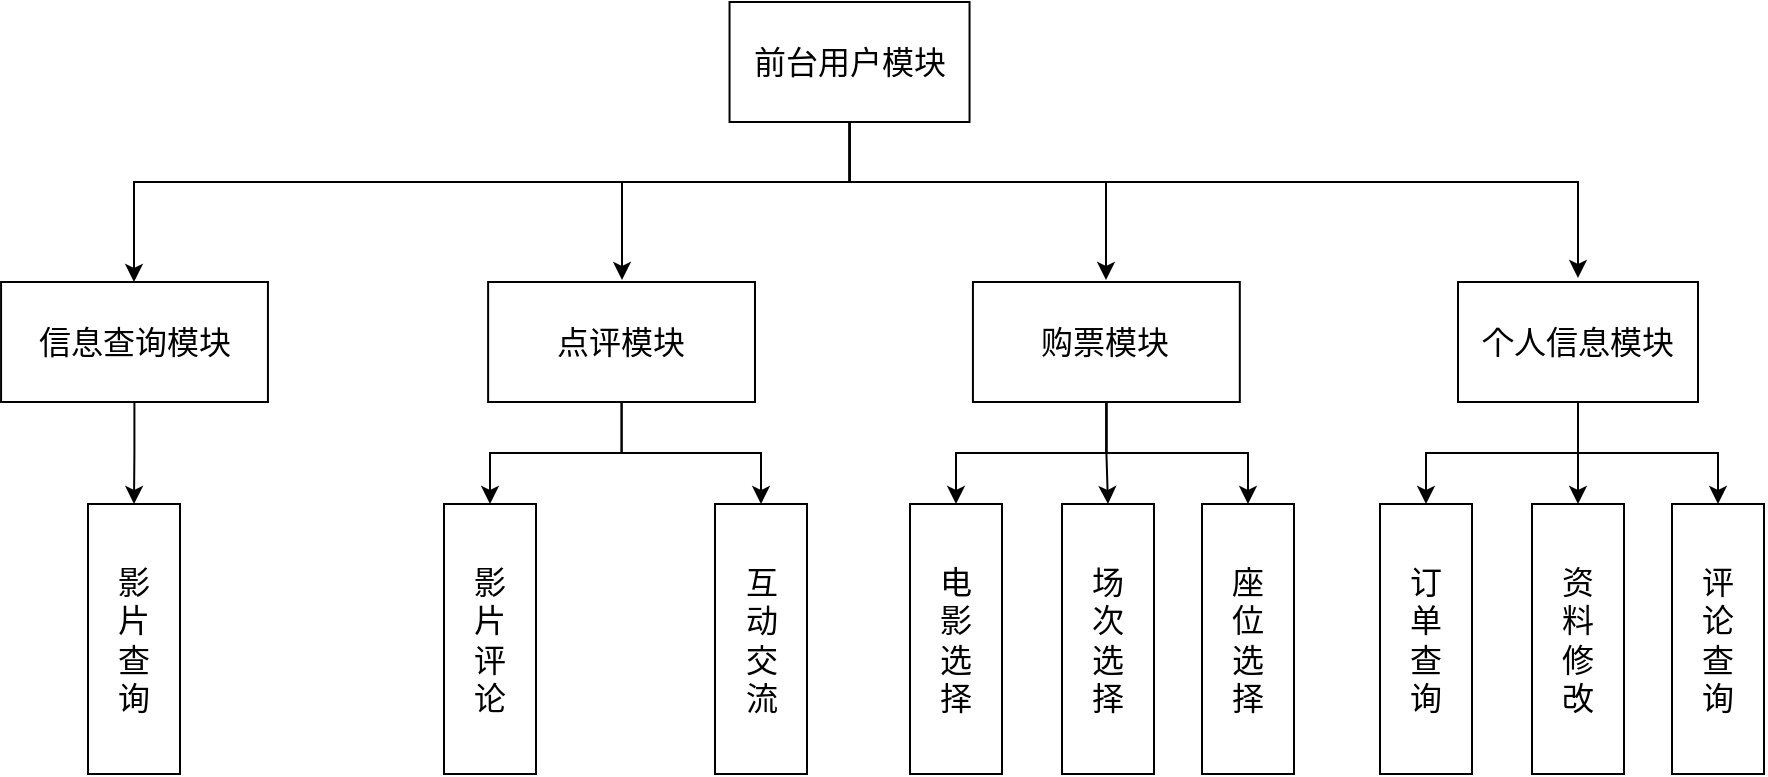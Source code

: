 <mxfile version="21.0.8" type="github">
  <diagram name="第 1 页" id="q1x8jVtYOU8OG4kGlQGc">
    <mxGraphModel dx="1235" dy="636" grid="0" gridSize="10" guides="1" tooltips="1" connect="1" arrows="1" fold="1" page="0" pageScale="1" pageWidth="827" pageHeight="1169" math="0" shadow="0">
      <root>
        <mxCell id="0" />
        <mxCell id="1" parent="0" />
        <mxCell id="hLA3p0NvsJu8MH2sGO7I-24" style="edgeStyle=orthogonalEdgeStyle;rounded=0;orthogonalLoop=1;jettySize=auto;html=1;" edge="1" parent="1" source="hLA3p0NvsJu8MH2sGO7I-1" target="hLA3p0NvsJu8MH2sGO7I-2">
          <mxGeometry relative="1" as="geometry">
            <Array as="points">
              <mxPoint x="509" y="132" />
              <mxPoint x="151" y="132" />
            </Array>
          </mxGeometry>
        </mxCell>
        <mxCell id="hLA3p0NvsJu8MH2sGO7I-25" style="edgeStyle=orthogonalEdgeStyle;rounded=0;orthogonalLoop=1;jettySize=auto;html=1;" edge="1" parent="1">
          <mxGeometry relative="1" as="geometry">
            <mxPoint x="508.8" y="101" as="sourcePoint" />
            <mxPoint x="395" y="181" as="targetPoint" />
            <Array as="points">
              <mxPoint x="509" y="132" />
              <mxPoint x="395" y="132" />
            </Array>
          </mxGeometry>
        </mxCell>
        <mxCell id="hLA3p0NvsJu8MH2sGO7I-26" style="edgeStyle=orthogonalEdgeStyle;rounded=0;orthogonalLoop=1;jettySize=auto;html=1;" edge="1" parent="1">
          <mxGeometry relative="1" as="geometry">
            <mxPoint x="508.8" y="101" as="sourcePoint" />
            <mxPoint x="637" y="181" as="targetPoint" />
            <Array as="points">
              <mxPoint x="509" y="132" />
              <mxPoint x="637" y="132" />
            </Array>
          </mxGeometry>
        </mxCell>
        <mxCell id="hLA3p0NvsJu8MH2sGO7I-27" style="edgeStyle=orthogonalEdgeStyle;rounded=0;orthogonalLoop=1;jettySize=auto;html=1;" edge="1" parent="1">
          <mxGeometry relative="1" as="geometry">
            <mxPoint x="508.8" y="100" as="sourcePoint" />
            <mxPoint x="873" y="180" as="targetPoint" />
            <Array as="points">
              <mxPoint x="509" y="132" />
              <mxPoint x="873" y="132" />
            </Array>
          </mxGeometry>
        </mxCell>
        <mxCell id="hLA3p0NvsJu8MH2sGO7I-1" value="&lt;font style=&quot;font-size: 16px;&quot;&gt;前台用户模块&lt;/font&gt;" style="rounded=0;whiteSpace=wrap;html=1;" vertex="1" parent="1">
          <mxGeometry x="448.77" y="42" width="120" height="60" as="geometry" />
        </mxCell>
        <mxCell id="hLA3p0NvsJu8MH2sGO7I-8" value="&lt;font style=&quot;font-size: 16px;&quot;&gt;影&lt;br&gt;片&lt;br&gt;查&lt;br&gt;询&lt;/font&gt;" style="rounded=0;whiteSpace=wrap;html=1;" vertex="1" parent="1">
          <mxGeometry x="128" y="293" width="46" height="135" as="geometry" />
        </mxCell>
        <mxCell id="hLA3p0NvsJu8MH2sGO7I-17" value="" style="group" vertex="1" connectable="0" parent="1">
          <mxGeometry x="774" y="293" width="192" height="135" as="geometry" />
        </mxCell>
        <mxCell id="hLA3p0NvsJu8MH2sGO7I-14" value="&lt;span style=&quot;font-size: 16px;&quot;&gt;订&lt;br&gt;单&lt;br&gt;查&lt;br&gt;询&lt;/span&gt;" style="rounded=0;whiteSpace=wrap;html=1;" vertex="1" parent="hLA3p0NvsJu8MH2sGO7I-17">
          <mxGeometry width="46" height="135" as="geometry" />
        </mxCell>
        <mxCell id="hLA3p0NvsJu8MH2sGO7I-15" value="&lt;span style=&quot;font-size: 16px;&quot;&gt;资&lt;br&gt;料&lt;br&gt;修&lt;br&gt;改&lt;/span&gt;" style="rounded=0;whiteSpace=wrap;html=1;" vertex="1" parent="hLA3p0NvsJu8MH2sGO7I-17">
          <mxGeometry x="76" width="46" height="135" as="geometry" />
        </mxCell>
        <mxCell id="hLA3p0NvsJu8MH2sGO7I-16" value="&lt;span style=&quot;font-size: 16px;&quot;&gt;评&lt;br&gt;论&lt;br&gt;查&lt;br&gt;询&lt;/span&gt;" style="rounded=0;whiteSpace=wrap;html=1;" vertex="1" parent="hLA3p0NvsJu8MH2sGO7I-17">
          <mxGeometry x="146" width="46" height="135" as="geometry" />
        </mxCell>
        <mxCell id="hLA3p0NvsJu8MH2sGO7I-18" value="" style="group" vertex="1" connectable="0" parent="1">
          <mxGeometry x="539" y="293" width="192" height="135" as="geometry" />
        </mxCell>
        <mxCell id="hLA3p0NvsJu8MH2sGO7I-19" value="&lt;span style=&quot;font-size: 16px;&quot;&gt;电&lt;br&gt;影&lt;br&gt;选&lt;br&gt;择&lt;/span&gt;" style="rounded=0;whiteSpace=wrap;html=1;" vertex="1" parent="hLA3p0NvsJu8MH2sGO7I-18">
          <mxGeometry width="46" height="135" as="geometry" />
        </mxCell>
        <mxCell id="hLA3p0NvsJu8MH2sGO7I-20" value="&lt;span style=&quot;font-size: 16px;&quot;&gt;场&lt;br&gt;次&lt;br&gt;选&lt;br&gt;择&lt;/span&gt;" style="rounded=0;whiteSpace=wrap;html=1;" vertex="1" parent="hLA3p0NvsJu8MH2sGO7I-18">
          <mxGeometry x="76" width="46" height="135" as="geometry" />
        </mxCell>
        <mxCell id="hLA3p0NvsJu8MH2sGO7I-21" value="&lt;span style=&quot;font-size: 16px;&quot;&gt;座&lt;br&gt;位&lt;br&gt;选&lt;br&gt;择&lt;/span&gt;" style="rounded=0;whiteSpace=wrap;html=1;" vertex="1" parent="hLA3p0NvsJu8MH2sGO7I-18">
          <mxGeometry x="146" width="46" height="135" as="geometry" />
        </mxCell>
        <mxCell id="hLA3p0NvsJu8MH2sGO7I-22" value="" style="group" vertex="1" connectable="0" parent="1">
          <mxGeometry x="84.537" y="182" width="848.463" height="60" as="geometry" />
        </mxCell>
        <mxCell id="hLA3p0NvsJu8MH2sGO7I-5" value="&lt;font style=&quot;font-size: 16px;&quot;&gt;个人信息模块&lt;/font&gt;" style="rounded=0;whiteSpace=wrap;html=1;container=0;" vertex="1" parent="hLA3p0NvsJu8MH2sGO7I-22">
          <mxGeometry x="728.463" width="120" height="60" as="geometry" />
        </mxCell>
        <mxCell id="hLA3p0NvsJu8MH2sGO7I-2" value="&lt;font style=&quot;font-size: 16px;&quot;&gt;信息查询模块&lt;/font&gt;" style="rounded=0;whiteSpace=wrap;html=1;container=0;" vertex="1" parent="hLA3p0NvsJu8MH2sGO7I-22">
          <mxGeometry width="133.437" height="60" as="geometry" />
        </mxCell>
        <mxCell id="hLA3p0NvsJu8MH2sGO7I-3" value="&lt;font style=&quot;font-size: 16px;&quot;&gt;点评模块&lt;/font&gt;" style="rounded=0;whiteSpace=wrap;html=1;container=0;" vertex="1" parent="hLA3p0NvsJu8MH2sGO7I-22">
          <mxGeometry x="243.523" width="133.437" height="60" as="geometry" />
        </mxCell>
        <mxCell id="hLA3p0NvsJu8MH2sGO7I-4" value="&lt;font style=&quot;font-size: 16px;&quot;&gt;购票模块&lt;/font&gt;" style="rounded=0;whiteSpace=wrap;html=1;container=0;" vertex="1" parent="hLA3p0NvsJu8MH2sGO7I-22">
          <mxGeometry x="485.933" width="133.437" height="60" as="geometry" />
        </mxCell>
        <mxCell id="hLA3p0NvsJu8MH2sGO7I-23" value="" style="group" vertex="1" connectable="0" parent="1">
          <mxGeometry x="306" y="293" width="181.5" height="135" as="geometry" />
        </mxCell>
        <mxCell id="hLA3p0NvsJu8MH2sGO7I-9" value="&lt;font style=&quot;font-size: 16px;&quot;&gt;影&lt;br&gt;片&lt;br&gt;评&lt;br&gt;论&lt;br&gt;&lt;/font&gt;" style="rounded=0;whiteSpace=wrap;html=1;" vertex="1" parent="hLA3p0NvsJu8MH2sGO7I-23">
          <mxGeometry width="46" height="135" as="geometry" />
        </mxCell>
        <mxCell id="hLA3p0NvsJu8MH2sGO7I-10" value="&lt;font style=&quot;font-size: 16px;&quot;&gt;互&lt;br&gt;动&lt;br&gt;交&lt;br&gt;流&lt;br&gt;&lt;/font&gt;" style="rounded=0;whiteSpace=wrap;html=1;" vertex="1" parent="hLA3p0NvsJu8MH2sGO7I-23">
          <mxGeometry x="135.5" width="46" height="135" as="geometry" />
        </mxCell>
        <mxCell id="hLA3p0NvsJu8MH2sGO7I-28" style="edgeStyle=orthogonalEdgeStyle;rounded=0;orthogonalLoop=1;jettySize=auto;html=1;entryX=0.5;entryY=0;entryDx=0;entryDy=0;" edge="1" parent="1" source="hLA3p0NvsJu8MH2sGO7I-2" target="hLA3p0NvsJu8MH2sGO7I-8">
          <mxGeometry relative="1" as="geometry" />
        </mxCell>
        <mxCell id="hLA3p0NvsJu8MH2sGO7I-29" style="edgeStyle=orthogonalEdgeStyle;rounded=0;orthogonalLoop=1;jettySize=auto;html=1;" edge="1" parent="1" source="hLA3p0NvsJu8MH2sGO7I-3" target="hLA3p0NvsJu8MH2sGO7I-9">
          <mxGeometry relative="1" as="geometry" />
        </mxCell>
        <mxCell id="hLA3p0NvsJu8MH2sGO7I-30" style="edgeStyle=orthogonalEdgeStyle;rounded=0;orthogonalLoop=1;jettySize=auto;html=1;" edge="1" parent="1" source="hLA3p0NvsJu8MH2sGO7I-3" target="hLA3p0NvsJu8MH2sGO7I-10">
          <mxGeometry relative="1" as="geometry" />
        </mxCell>
        <mxCell id="hLA3p0NvsJu8MH2sGO7I-31" style="edgeStyle=orthogonalEdgeStyle;rounded=0;orthogonalLoop=1;jettySize=auto;html=1;entryX=0.5;entryY=0;entryDx=0;entryDy=0;" edge="1" parent="1" source="hLA3p0NvsJu8MH2sGO7I-4" target="hLA3p0NvsJu8MH2sGO7I-20">
          <mxGeometry relative="1" as="geometry" />
        </mxCell>
        <mxCell id="hLA3p0NvsJu8MH2sGO7I-32" style="edgeStyle=orthogonalEdgeStyle;rounded=0;orthogonalLoop=1;jettySize=auto;html=1;" edge="1" parent="1" source="hLA3p0NvsJu8MH2sGO7I-4" target="hLA3p0NvsJu8MH2sGO7I-19">
          <mxGeometry relative="1" as="geometry" />
        </mxCell>
        <mxCell id="hLA3p0NvsJu8MH2sGO7I-33" style="edgeStyle=orthogonalEdgeStyle;rounded=0;orthogonalLoop=1;jettySize=auto;html=1;" edge="1" parent="1" source="hLA3p0NvsJu8MH2sGO7I-4" target="hLA3p0NvsJu8MH2sGO7I-21">
          <mxGeometry relative="1" as="geometry" />
        </mxCell>
        <mxCell id="hLA3p0NvsJu8MH2sGO7I-35" style="edgeStyle=orthogonalEdgeStyle;rounded=0;orthogonalLoop=1;jettySize=auto;html=1;entryX=0.5;entryY=0;entryDx=0;entryDy=0;" edge="1" parent="1" source="hLA3p0NvsJu8MH2sGO7I-5" target="hLA3p0NvsJu8MH2sGO7I-15">
          <mxGeometry relative="1" as="geometry" />
        </mxCell>
        <mxCell id="hLA3p0NvsJu8MH2sGO7I-36" style="edgeStyle=orthogonalEdgeStyle;rounded=0;orthogonalLoop=1;jettySize=auto;html=1;" edge="1" parent="1" source="hLA3p0NvsJu8MH2sGO7I-5" target="hLA3p0NvsJu8MH2sGO7I-14">
          <mxGeometry relative="1" as="geometry" />
        </mxCell>
        <mxCell id="hLA3p0NvsJu8MH2sGO7I-37" style="edgeStyle=orthogonalEdgeStyle;rounded=0;orthogonalLoop=1;jettySize=auto;html=1;" edge="1" parent="1" source="hLA3p0NvsJu8MH2sGO7I-5" target="hLA3p0NvsJu8MH2sGO7I-16">
          <mxGeometry relative="1" as="geometry" />
        </mxCell>
      </root>
    </mxGraphModel>
  </diagram>
</mxfile>
